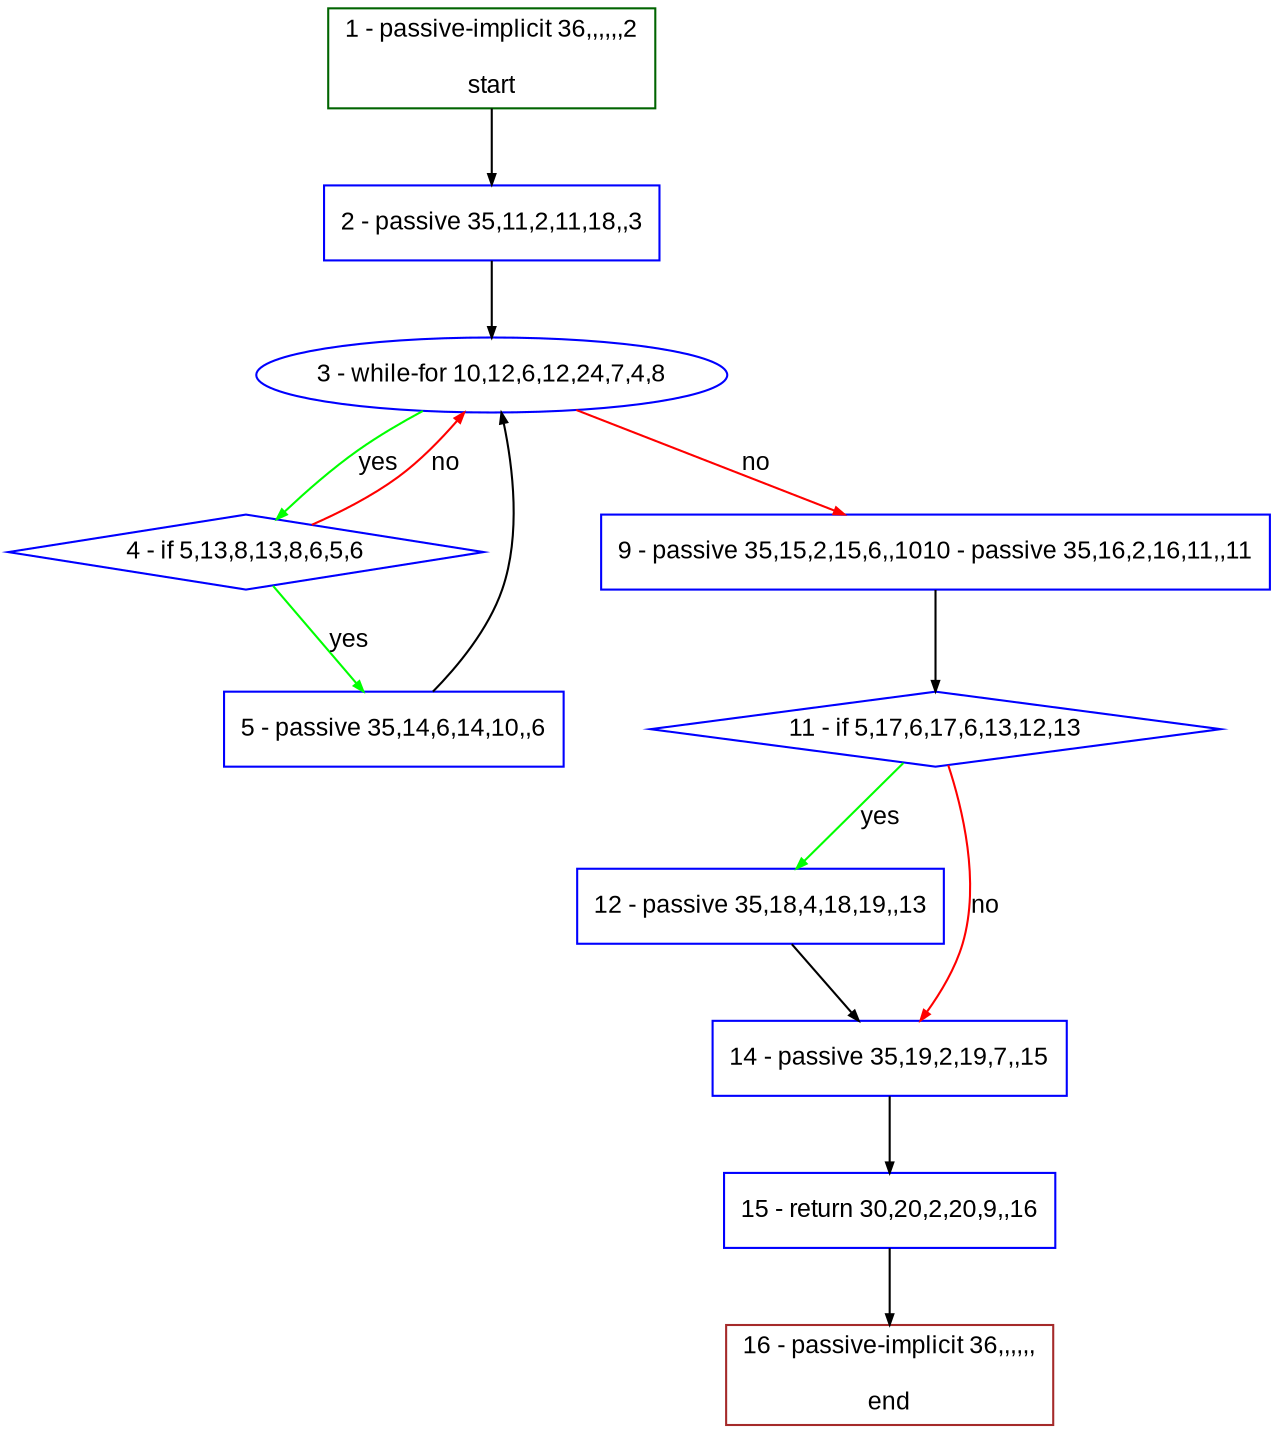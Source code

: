 digraph "" {
  graph [bgcolor="white", fillcolor="#FFFFCC", pack="true", packmode="clust", fontname="Arial", label="", fontsize="12", compound="true", style="rounded,filled"];
  node [node_initialized="no", fillcolor="white", fontname="Arial", label="", color="grey", fontsize="12", fixedsize="false", compound="true", shape="rectangle", style="filled"];
  edge [arrowtail="none", lhead="", fontcolor="black", fontname="Arial", label="", color="black", fontsize="12", arrowhead="normal", arrowsize="0.5", compound="true", ltail="", dir="forward"];
  __N1 [fillcolor="#ffffff", label="2 - passive 35,11,2,11,18,,3", color="#0000ff", shape="box", style="filled"];
  __N2 [fillcolor="#ffffff", label="1 - passive-implicit 36,,,,,,2\n\nstart", color="#006400", shape="box", style="filled"];
  __N3 [fillcolor="#ffffff", label="3 - while-for 10,12,6,12,24,7,4,8", color="#0000ff", shape="oval", style="filled"];
  __N4 [fillcolor="#ffffff", label="4 - if 5,13,8,13,8,6,5,6", color="#0000ff", shape="diamond", style="filled"];
  __N5 [fillcolor="#ffffff", label="9 - passive 35,15,2,15,6,,1010 - passive 35,16,2,16,11,,11", color="#0000ff", shape="box", style="filled"];
  __N6 [fillcolor="#ffffff", label="5 - passive 35,14,6,14,10,,6", color="#0000ff", shape="box", style="filled"];
  __N7 [fillcolor="#ffffff", label="11 - if 5,17,6,17,6,13,12,13", color="#0000ff", shape="diamond", style="filled"];
  __N8 [fillcolor="#ffffff", label="12 - passive 35,18,4,18,19,,13", color="#0000ff", shape="box", style="filled"];
  __N9 [fillcolor="#ffffff", label="14 - passive 35,19,2,19,7,,15", color="#0000ff", shape="box", style="filled"];
  __N10 [fillcolor="#ffffff", label="15 - return 30,20,2,20,9,,16", color="#0000ff", shape="box", style="filled"];
  __N11 [fillcolor="#ffffff", label="16 - passive-implicit 36,,,,,,\n\nend", color="#a52a2a", shape="box", style="filled"];
  __N2 -> __N1 [arrowtail="none", color="#000000", label="", arrowhead="normal", dir="forward"];
  __N1 -> __N3 [arrowtail="none", color="#000000", label="", arrowhead="normal", dir="forward"];
  __N3 -> __N4 [arrowtail="none", color="#00ff00", label="yes", arrowhead="normal", dir="forward"];
  __N4 -> __N3 [arrowtail="none", color="#ff0000", label="no", arrowhead="normal", dir="forward"];
  __N3 -> __N5 [arrowtail="none", color="#ff0000", label="no", arrowhead="normal", dir="forward"];
  __N4 -> __N6 [arrowtail="none", color="#00ff00", label="yes", arrowhead="normal", dir="forward"];
  __N6 -> __N3 [arrowtail="none", color="#000000", label="", arrowhead="normal", dir="forward"];
  __N5 -> __N7 [arrowtail="none", color="#000000", label="", arrowhead="normal", dir="forward"];
  __N7 -> __N8 [arrowtail="none", color="#00ff00", label="yes", arrowhead="normal", dir="forward"];
  __N7 -> __N9 [arrowtail="none", color="#ff0000", label="no", arrowhead="normal", dir="forward"];
  __N8 -> __N9 [arrowtail="none", color="#000000", label="", arrowhead="normal", dir="forward"];
  __N9 -> __N10 [arrowtail="none", color="#000000", label="", arrowhead="normal", dir="forward"];
  __N10 -> __N11 [arrowtail="none", color="#000000", label="", arrowhead="normal", dir="forward"];
}
